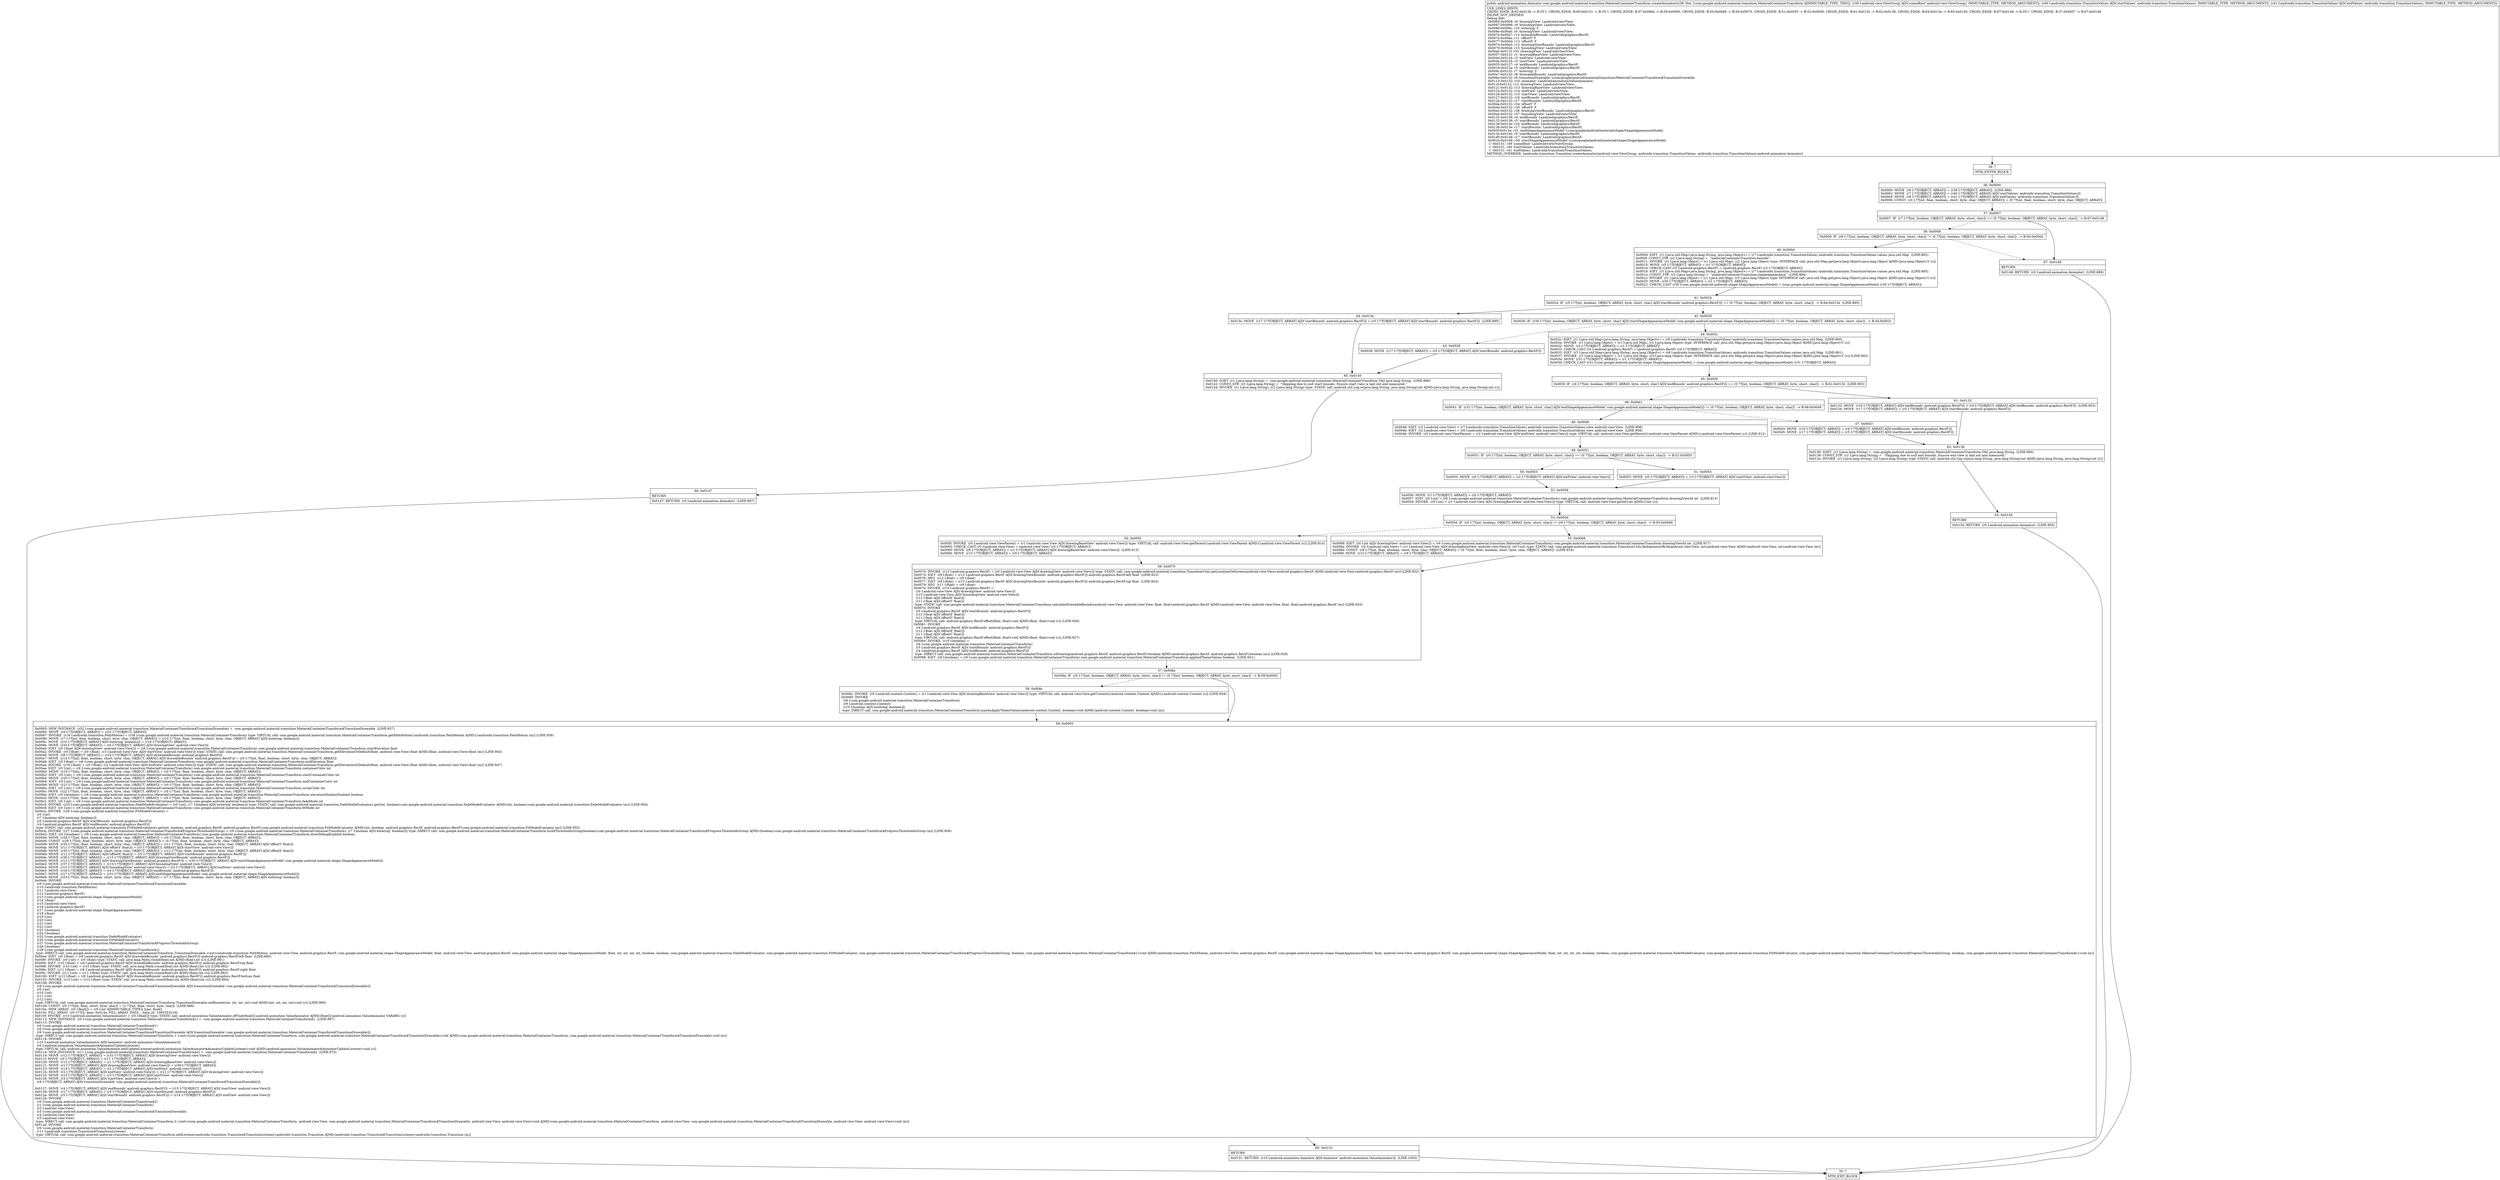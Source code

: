 digraph "CFG forcom.google.android.material.transition.MaterialContainerTransform.createAnimator(Landroid\/view\/ViewGroup;Landroidx\/transition\/TransitionValues;Landroidx\/transition\/TransitionValues;)Landroid\/animation\/Animator;" {
Node_34 [shape=record,label="{34\:\ ?|MTH_ENTER_BLOCK\l}"];
Node_36 [shape=record,label="{36\:\ 0x0000|0x0000: MOVE  (r6 I:??[OBJECT, ARRAY]) = (r38 I:??[OBJECT, ARRAY])  (LINE:888)\l0x0002: MOVE  (r7 I:??[OBJECT, ARRAY]) = (r40 I:??[OBJECT, ARRAY] A[D('startValues' androidx.transition.TransitionValues)]) \l0x0004: MOVE  (r8 I:??[OBJECT, ARRAY]) = (r41 I:??[OBJECT, ARRAY] A[D('endValues' androidx.transition.TransitionValues)]) \l0x0006: CONST  (r0 I:??[int, float, boolean, short, byte, char, OBJECT, ARRAY]) = (0 ??[int, float, boolean, short, byte, char, OBJECT, ARRAY]) \l}"];
Node_37 [shape=record,label="{37\:\ 0x0007|0x0007: IF  (r7 I:??[int, boolean, OBJECT, ARRAY, byte, short, char]) == (0 ??[int, boolean, OBJECT, ARRAY, byte, short, char])  \-\> B:67:0x0148 \l}"];
Node_38 [shape=record,label="{38\:\ 0x0009|0x0009: IF  (r8 I:??[int, boolean, OBJECT, ARRAY, byte, short, char]) != (0 ??[int, boolean, OBJECT, ARRAY, byte, short, char])  \-\> B:40:0x000d \l}"];
Node_40 [shape=record,label="{40\:\ 0x000d|0x000d: IGET  (r1 I:java.util.Map\<java.lang.String, java.lang.Object\>) = (r7 I:androidx.transition.TransitionValues) androidx.transition.TransitionValues.values java.util.Map  (LINE:892)\l0x000f: CONST_STR  (r2 I:java.lang.String) =  \"materialContainerTransition:bounds\" \l0x0011: INVOKE  (r1 I:java.lang.Object) = (r1 I:java.util.Map), (r2 I:java.lang.Object) type: INTERFACE call: java.util.Map.get(java.lang.Object):java.lang.Object A[MD:(java.lang.Object):V (c)]\l0x0015: MOVE  (r5 I:??[OBJECT, ARRAY]) = (r1 I:??[OBJECT, ARRAY]) \l0x0016: CHECK_CAST (r5 I:android.graphics.RectF) = (android.graphics.RectF) (r5 I:??[OBJECT, ARRAY]) \l0x0018: IGET  (r1 I:java.util.Map\<java.lang.String, java.lang.Object\>) = (r7 I:androidx.transition.TransitionValues) androidx.transition.TransitionValues.values java.util.Map  (LINE:893)\l0x001a: CONST_STR  (r3 I:java.lang.String) =  \"materialContainerTransition:shapeAppearance\"  (LINE:894)\l0x001c: INVOKE  (r1 I:java.lang.Object) = (r1 I:java.util.Map), (r3 I:java.lang.Object) type: INTERFACE call: java.util.Map.get(java.lang.Object):java.lang.Object A[MD:(java.lang.Object):V (c)]\l0x0020: MOVE  (r30 I:??[OBJECT, ARRAY]) = (r1 I:??[OBJECT, ARRAY]) \l0x0022: CHECK_CAST (r30 I:com.google.android.material.shape.ShapeAppearanceModel) = (com.google.android.material.shape.ShapeAppearanceModel) (r30 I:??[OBJECT, ARRAY]) \l}"];
Node_41 [shape=record,label="{41\:\ 0x0024|0x0024: IF  (r5 I:??[int, boolean, OBJECT, ARRAY, byte, short, char] A[D('startBounds' android.graphics.RectF)]) == (0 ??[int, boolean, OBJECT, ARRAY, byte, short, char])  \-\> B:64:0x013e  (LINE:895)\l}"];
Node_42 [shape=record,label="{42\:\ 0x0026|0x0026: IF  (r30 I:??[int, boolean, OBJECT, ARRAY, byte, short, char] A[D('startShapeAppearanceModel' com.google.android.material.shape.ShapeAppearanceModel)]) != (0 ??[int, boolean, OBJECT, ARRAY, byte, short, char])  \-\> B:44:0x002c \l}"];
Node_43 [shape=record,label="{43\:\ 0x0028|0x0028: MOVE  (r17 I:??[OBJECT, ARRAY]) = (r5 I:??[OBJECT, ARRAY] A[D('startBounds' android.graphics.RectF)]) \l}"];
Node_65 [shape=record,label="{65\:\ 0x0140|0x0140: SGET  (r1 I:java.lang.String) =  com.google.android.material.transition.MaterialContainerTransform.TAG java.lang.String  (LINE:896)\l0x0142: CONST_STR  (r2 I:java.lang.String) =  \"Skipping due to null start bounds. Ensure start view is laid out and measured.\" \l0x0144: INVOKE  (r1 I:java.lang.String), (r2 I:java.lang.String) type: STATIC call: android.util.Log.w(java.lang.String, java.lang.String):int A[MD:(java.lang.String, java.lang.String):int (c)]\l}"];
Node_66 [shape=record,label="{66\:\ 0x0147|RETURN\l|0x0147: RETURN  (r0 I:android.animation.Animator)  (LINE:897)\l}"];
Node_35 [shape=record,label="{35\:\ ?|MTH_EXIT_BLOCK\l}"];
Node_44 [shape=record,label="{44\:\ 0x002c|0x002c: IGET  (r1 I:java.util.Map\<java.lang.String, java.lang.Object\>) = (r8 I:androidx.transition.TransitionValues) androidx.transition.TransitionValues.values java.util.Map  (LINE:900)\l0x002e: INVOKE  (r1 I:java.lang.Object) = (r1 I:java.util.Map), (r2 I:java.lang.Object) type: INTERFACE call: java.util.Map.get(java.lang.Object):java.lang.Object A[MD:(java.lang.Object):V (c)]\l0x0032: MOVE  (r4 I:??[OBJECT, ARRAY]) = (r1 I:??[OBJECT, ARRAY]) \l0x0033: CHECK_CAST (r4 I:android.graphics.RectF) = (android.graphics.RectF) (r4 I:??[OBJECT, ARRAY]) \l0x0035: IGET  (r1 I:java.util.Map\<java.lang.String, java.lang.Object\>) = (r8 I:androidx.transition.TransitionValues) androidx.transition.TransitionValues.values java.util.Map  (LINE:901)\l0x0037: INVOKE  (r1 I:java.lang.Object) = (r1 I:java.util.Map), (r3 I:java.lang.Object) type: INTERFACE call: java.util.Map.get(java.lang.Object):java.lang.Object A[MD:(java.lang.Object):V (c)] (LINE:902)\l0x003b: MOVE  (r31 I:??[OBJECT, ARRAY]) = (r1 I:??[OBJECT, ARRAY]) \l0x003d: CHECK_CAST (r31 I:com.google.android.material.shape.ShapeAppearanceModel) = (com.google.android.material.shape.ShapeAppearanceModel) (r31 I:??[OBJECT, ARRAY]) \l}"];
Node_45 [shape=record,label="{45\:\ 0x003f|0x003f: IF  (r4 I:??[int, boolean, OBJECT, ARRAY, byte, short, char] A[D('endBounds' android.graphics.RectF)]) == (0 ??[int, boolean, OBJECT, ARRAY, byte, short, char])  \-\> B:61:0x0132  (LINE:903)\l}"];
Node_46 [shape=record,label="{46\:\ 0x0041|0x0041: IF  (r31 I:??[int, boolean, OBJECT, ARRAY, byte, short, char] A[D('endShapeAppearanceModel' com.google.android.material.shape.ShapeAppearanceModel)]) != (0 ??[int, boolean, OBJECT, ARRAY, byte, short, char])  \-\> B:48:0x0049 \l}"];
Node_47 [shape=record,label="{47\:\ 0x0043|0x0043: MOVE  (r16 I:??[OBJECT, ARRAY]) = (r4 I:??[OBJECT, ARRAY] A[D('endBounds' android.graphics.RectF)]) \l0x0045: MOVE  (r17 I:??[OBJECT, ARRAY]) = (r5 I:??[OBJECT, ARRAY] A[D('startBounds' android.graphics.RectF)]) \l}"];
Node_62 [shape=record,label="{62\:\ 0x0136|0x0136: SGET  (r1 I:java.lang.String) =  com.google.android.material.transition.MaterialContainerTransform.TAG java.lang.String  (LINE:904)\l0x0138: CONST_STR  (r2 I:java.lang.String) =  \"Skipping due to null end bounds. Ensure end view is laid out and measured.\" \l0x013a: INVOKE  (r1 I:java.lang.String), (r2 I:java.lang.String) type: STATIC call: android.util.Log.w(java.lang.String, java.lang.String):int A[MD:(java.lang.String, java.lang.String):int (c)]\l}"];
Node_63 [shape=record,label="{63\:\ 0x013d|RETURN\l|0x013d: RETURN  (r0 I:android.animation.Animator)  (LINE:905)\l}"];
Node_48 [shape=record,label="{48\:\ 0x0049|0x0049: IGET  (r3 I:android.view.View) = (r7 I:androidx.transition.TransitionValues) androidx.transition.TransitionValues.view android.view.View  (LINE:908)\l0x004b: IGET  (r2 I:android.view.View) = (r8 I:androidx.transition.TransitionValues) androidx.transition.TransitionValues.view android.view.View  (LINE:909)\l0x004d: INVOKE  (r0 I:android.view.ViewParent) = (r2 I:android.view.View A[D('endView' android.view.View)]) type: VIRTUAL call: android.view.View.getParent():android.view.ViewParent A[MD:():android.view.ViewParent (c)] (LINE:912)\l}"];
Node_49 [shape=record,label="{49\:\ 0x0051|0x0051: IF  (r0 I:??[int, boolean, OBJECT, ARRAY, byte, short, char]) == (0 ??[int, boolean, OBJECT, ARRAY, byte, short, char])  \-\> B:51:0x0055 \l}"];
Node_50 [shape=record,label="{50\:\ 0x0053|0x0053: MOVE  (r0 I:??[OBJECT, ARRAY]) = (r2 I:??[OBJECT, ARRAY] A[D('endView' android.view.View)]) \l}"];
Node_52 [shape=record,label="{52\:\ 0x0056|0x0056: MOVE  (r1 I:??[OBJECT, ARRAY]) = (r0 I:??[OBJECT, ARRAY]) \l0x0057: IGET  (r0 I:int) = (r6 I:com.google.android.material.transition.MaterialContainerTransform) com.google.android.material.transition.MaterialContainerTransform.drawingViewId int  (LINE:913)\l0x0059: INVOKE  (r9 I:int) = (r1 I:android.view.View A[D('drawingBaseView' android.view.View)]) type: VIRTUAL call: android.view.View.getId():int A[MD:():int (c)]\l}"];
Node_53 [shape=record,label="{53\:\ 0x005d|0x005d: IF  (r0 I:??[int, boolean, OBJECT, ARRAY, byte, short, char]) != (r9 I:??[int, boolean, OBJECT, ARRAY, byte, short, char])  \-\> B:55:0x0068 \l}"];
Node_54 [shape=record,label="{54\:\ 0x005f|0x005f: INVOKE  (r0 I:android.view.ViewParent) = (r1 I:android.view.View A[D('drawingBaseView' android.view.View)]) type: VIRTUAL call: android.view.View.getParent():android.view.ViewParent A[MD:():android.view.ViewParent (c)] (LINE:914)\l0x0063: CHECK_CAST (r0 I:android.view.View) = (android.view.View) (r0 I:??[OBJECT, ARRAY]) \l0x0065: MOVE  (r9 I:??[OBJECT, ARRAY]) = (r1 I:??[OBJECT, ARRAY] A[D('drawingBaseView' android.view.View)])  (LINE:915)\l0x0066: MOVE  (r15 I:??[OBJECT, ARRAY]) = (r9 I:??[OBJECT, ARRAY]) \l}"];
Node_56 [shape=record,label="{56\:\ 0x0070|0x0070: INVOKE  (r13 I:android.graphics.RectF) = (r0 I:android.view.View A[D('drawingView' android.view.View)]) type: STATIC call: com.google.android.material.transition.TransitionUtils.getLocationOnScreen(android.view.View):android.graphics.RectF A[MD:(android.view.View):android.graphics.RectF (m)] (LINE:922)\l0x0074: IGET  (r9 I:float) = (r13 I:android.graphics.RectF A[D('drawingViewBounds' android.graphics.RectF)]) android.graphics.RectF.left float  (LINE:923)\l0x0076: NEG  (r12 I:float) = (r9 I:float) \l0x0077: IGET  (r9 I:float) = (r13 I:android.graphics.RectF A[D('drawingViewBounds' android.graphics.RectF)]) android.graphics.RectF.top float  (LINE:924)\l0x0079: NEG  (r11 I:float) = (r9 I:float) \l0x007a: INVOKE  (r14 I:android.graphics.RectF) = \l  (r0 I:android.view.View A[D('drawingView' android.view.View)])\l  (r15 I:android.view.View A[D('boundingView' android.view.View)])\l  (r12 I:float A[D('offsetX' float)])\l  (r11 I:float A[D('offsetY' float)])\l type: STATIC call: com.google.android.material.transition.MaterialContainerTransform.calculateDrawableBounds(android.view.View, android.view.View, float, float):android.graphics.RectF A[MD:(android.view.View, android.view.View, float, float):android.graphics.RectF (m)] (LINE:925)\l0x007e: INVOKE  \l  (r5 I:android.graphics.RectF A[D('startBounds' android.graphics.RectF)])\l  (r12 I:float A[D('offsetX' float)])\l  (r11 I:float A[D('offsetY' float)])\l type: VIRTUAL call: android.graphics.RectF.offset(float, float):void A[MD:(float, float):void (c)] (LINE:926)\l0x0081: INVOKE  \l  (r4 I:android.graphics.RectF A[D('endBounds' android.graphics.RectF)])\l  (r12 I:float A[D('offsetX' float)])\l  (r11 I:float A[D('offsetY' float)])\l type: VIRTUAL call: android.graphics.RectF.offset(float, float):void A[MD:(float, float):void (c)] (LINE:927)\l0x0084: INVOKE  (r10 I:boolean) = \l  (r6 I:com.google.android.material.transition.MaterialContainerTransform)\l  (r5 I:android.graphics.RectF A[D('startBounds' android.graphics.RectF)])\l  (r4 I:android.graphics.RectF A[D('endBounds' android.graphics.RectF)])\l type: DIRECT call: com.google.android.material.transition.MaterialContainerTransform.isEntering(android.graphics.RectF, android.graphics.RectF):boolean A[MD:(android.graphics.RectF, android.graphics.RectF):boolean (m)] (LINE:929)\l0x0088: IGET  (r9 I:boolean) = (r6 I:com.google.android.material.transition.MaterialContainerTransform) com.google.android.material.transition.MaterialContainerTransform.appliedThemeValues boolean  (LINE:931)\l}"];
Node_57 [shape=record,label="{57\:\ 0x008a|0x008a: IF  (r9 I:??[int, boolean, OBJECT, ARRAY, byte, short, char]) != (0 ??[int, boolean, OBJECT, ARRAY, byte, short, char])  \-\> B:59:0x0093 \l}"];
Node_58 [shape=record,label="{58\:\ 0x008c|0x008c: INVOKE  (r9 I:android.content.Context) = (r1 I:android.view.View A[D('drawingBaseView' android.view.View)]) type: VIRTUAL call: android.view.View.getContext():android.content.Context A[MD:():android.content.Context (c)] (LINE:934)\l0x0090: INVOKE  \l  (r6 I:com.google.android.material.transition.MaterialContainerTransform)\l  (r9 I:android.content.Context)\l  (r10 I:boolean A[D('entering' boolean)])\l type: DIRECT call: com.google.android.material.transition.MaterialContainerTransform.maybeApplyThemeValues(android.content.Context, boolean):void A[MD:(android.content.Context, boolean):void (m)]\l}"];
Node_59 [shape=record,label="{59\:\ 0x0093|0x0093: NEW_INSTANCE  (r32 I:com.google.android.material.transition.MaterialContainerTransform$TransitionDrawable) =  com.google.android.material.transition.MaterialContainerTransform$TransitionDrawable  (LINE:937)\l0x0095: MOVE  (r9 I:??[OBJECT, ARRAY]) = (r32 I:??[OBJECT, ARRAY]) \l0x0097: INVOKE  (r16 I:androidx.transition.PathMotion) = (r38 I:com.google.android.material.transition.MaterialContainerTransform) type: VIRTUAL call: com.google.android.material.transition.MaterialContainerTransform.getPathMotion():androidx.transition.PathMotion A[MD:():androidx.transition.PathMotion (m)] (LINE:939)\l0x009b: MOVE  (r7 I:??[int, float, boolean, short, byte, char, OBJECT, ARRAY]) = (r10 I:??[int, float, boolean, short, byte, char, OBJECT, ARRAY] A[D('entering' boolean)]) \l0x009c: MOVE  (r10 I:??[OBJECT, ARRAY] A[D('entering' boolean)]) = (r16 I:??[OBJECT, ARRAY]) \l0x009e: MOVE  (r33 I:??[OBJECT, ARRAY]) = (r0 I:??[OBJECT, ARRAY] A[D('drawingView' android.view.View)]) \l0x00a0: IGET  (r0 I:float A[D('drawingView' android.view.View)]) = (r6 I:com.google.android.material.transition.MaterialContainerTransform) com.google.android.material.transition.MaterialContainerTransform.startElevation float \l0x00a2: INVOKE  (r0 I:float) = (r0 I:float), (r3 I:android.view.View A[D('startView' android.view.View)]) type: STATIC call: com.google.android.material.transition.MaterialContainerTransform.getElevationOrDefault(float, android.view.View):float A[MD:(float, android.view.View):float (m)] (LINE:943)\l0x00a6: MOVE  (r8 I:??[OBJECT, ARRAY]) = (r14 I:??[OBJECT, ARRAY] A[D('drawableBounds' android.graphics.RectF)]) \l0x00a7: MOVE  (r14 I:??[int, float, boolean, short, byte, char, OBJECT, ARRAY] A[D('drawableBounds' android.graphics.RectF)]) = (r0 I:??[int, float, boolean, short, byte, char, OBJECT, ARRAY]) \l0x00a8: IGET  (r0 I:float) = (r6 I:com.google.android.material.transition.MaterialContainerTransform) com.google.android.material.transition.MaterialContainerTransform.endElevation float \l0x00aa: INVOKE  (r18 I:float) = (r0 I:float), (r2 I:android.view.View A[D('endView' android.view.View)]) type: STATIC call: com.google.android.material.transition.MaterialContainerTransform.getElevationOrDefault(float, android.view.View):float A[MD:(float, android.view.View):float (m)] (LINE:947)\l0x00ae: IGET  (r0 I:int) = (r6 I:com.google.android.material.transition.MaterialContainerTransform) com.google.android.material.transition.MaterialContainerTransform.containerColor int \l0x00b0: MOVE  (r19 I:??[int, float, boolean, short, byte, char, OBJECT, ARRAY]) = (r0 I:??[int, float, boolean, short, byte, char, OBJECT, ARRAY]) \l0x00b2: IGET  (r0 I:int) = (r6 I:com.google.android.material.transition.MaterialContainerTransform) com.google.android.material.transition.MaterialContainerTransform.startContainerColor int \l0x00b4: MOVE  (r20 I:??[int, float, boolean, short, byte, char, OBJECT, ARRAY]) = (r0 I:??[int, float, boolean, short, byte, char, OBJECT, ARRAY]) \l0x00b6: IGET  (r0 I:int) = (r6 I:com.google.android.material.transition.MaterialContainerTransform) com.google.android.material.transition.MaterialContainerTransform.endContainerColor int \l0x00b8: MOVE  (r21 I:??[int, float, boolean, short, byte, char, OBJECT, ARRAY]) = (r0 I:??[int, float, boolean, short, byte, char, OBJECT, ARRAY]) \l0x00ba: IGET  (r0 I:int) = (r6 I:com.google.android.material.transition.MaterialContainerTransform) com.google.android.material.transition.MaterialContainerTransform.scrimColor int \l0x00bc: MOVE  (r22 I:??[int, float, boolean, short, byte, char, OBJECT, ARRAY]) = (r0 I:??[int, float, boolean, short, byte, char, OBJECT, ARRAY]) \l0x00be: IGET  (r0 I:boolean) = (r6 I:com.google.android.material.transition.MaterialContainerTransform) com.google.android.material.transition.MaterialContainerTransform.elevationShadowEnabled boolean \l0x00c0: MOVE  (r24 I:??[int, float, boolean, short, byte, char, OBJECT, ARRAY]) = (r0 I:??[int, float, boolean, short, byte, char, OBJECT, ARRAY]) \l0x00c2: IGET  (r0 I:int) = (r6 I:com.google.android.material.transition.MaterialContainerTransform) com.google.android.material.transition.MaterialContainerTransform.fadeMode int \l0x00c4: INVOKE  (r25 I:com.google.android.material.transition.FadeModeEvaluator) = (r0 I:int), (r7 I:boolean A[D('entering' boolean)]) type: STATIC call: com.google.android.material.transition.FadeModeEvaluators.get(int, boolean):com.google.android.material.transition.FadeModeEvaluator A[MD:(int, boolean):com.google.android.material.transition.FadeModeEvaluator (m)] (LINE:954)\l0x00c8: IGET  (r0 I:int) = (r6 I:com.google.android.material.transition.MaterialContainerTransform) com.google.android.material.transition.MaterialContainerTransform.fitMode int \l0x00ca: INVOKE  (r26 I:com.google.android.material.transition.FitModeEvaluator) = \l  (r0 I:int)\l  (r7 I:boolean A[D('entering' boolean)])\l  (r5 I:android.graphics.RectF A[D('startBounds' android.graphics.RectF)])\l  (r4 I:android.graphics.RectF A[D('endBounds' android.graphics.RectF)])\l type: STATIC call: com.google.android.material.transition.FitModeEvaluators.get(int, boolean, android.graphics.RectF, android.graphics.RectF):com.google.android.material.transition.FitModeEvaluator A[MD:(int, boolean, android.graphics.RectF, android.graphics.RectF):com.google.android.material.transition.FitModeEvaluator (m)] (LINE:955)\l0x00ce: INVOKE  (r27 I:com.google.android.material.transition.MaterialContainerTransform$ProgressThresholdsGroup) = (r6 I:com.google.android.material.transition.MaterialContainerTransform), (r7 I:boolean A[D('entering' boolean)]) type: DIRECT call: com.google.android.material.transition.MaterialContainerTransform.buildThresholdsGroup(boolean):com.google.android.material.transition.MaterialContainerTransform$ProgressThresholdsGroup A[MD:(boolean):com.google.android.material.transition.MaterialContainerTransform$ProgressThresholdsGroup (m)] (LINE:956)\l0x00d2: IGET  (r0 I:boolean) = (r6 I:com.google.android.material.transition.MaterialContainerTransform) com.google.android.material.transition.MaterialContainerTransform.drawDebugEnabled boolean \l0x00d4: MOVE  (r28 I:??[int, float, boolean, short, byte, char, OBJECT, ARRAY]) = (r0 I:??[int, float, boolean, short, byte, char, OBJECT, ARRAY]) \l0x00d6: CONST  (r29 I:??[int, float, boolean, short, byte, char, OBJECT, ARRAY]) = (0 ??[int, float, boolean, short, byte, char, OBJECT, ARRAY]) \l0x00d8: MOVE  (r34 I:??[int, float, boolean, short, byte, char, OBJECT, ARRAY]) = (r11 I:??[int, float, boolean, short, byte, char, OBJECT, ARRAY] A[D('offsetY' float)]) \l0x00da: MOVE  (r11 I:??[OBJECT, ARRAY] A[D('offsetY' float)]) = (r3 I:??[OBJECT, ARRAY] A[D('startView' android.view.View)]) \l0x00db: MOVE  (r35 I:??[int, float, boolean, short, byte, char, OBJECT, ARRAY]) = (r12 I:??[int, float, boolean, short, byte, char, OBJECT, ARRAY] A[D('offsetX' float)]) \l0x00dd: MOVE  (r12 I:??[OBJECT, ARRAY] A[D('offsetX' float)]) = (r5 I:??[OBJECT, ARRAY] A[D('startBounds' android.graphics.RectF)]) \l0x00de: MOVE  (r36 I:??[OBJECT, ARRAY]) = (r13 I:??[OBJECT, ARRAY] A[D('drawingViewBounds' android.graphics.RectF)]) \l0x00e0: MOVE  (r13 I:??[OBJECT, ARRAY] A[D('drawingViewBounds' android.graphics.RectF)]) = (r30 I:??[OBJECT, ARRAY] A[D('startShapeAppearanceModel' com.google.android.material.shape.ShapeAppearanceModel)]) \l0x00e2: MOVE  (r37 I:??[OBJECT, ARRAY]) = (r15 I:??[OBJECT, ARRAY] A[D('boundingView' android.view.View)]) \l0x00e4: MOVE  (r15 I:??[OBJECT, ARRAY] A[D('boundingView' android.view.View)]) = (r2 I:??[OBJECT, ARRAY] A[D('endView' android.view.View)]) \l0x00e5: MOVE  (r16 I:??[OBJECT, ARRAY]) = (r4 I:??[OBJECT, ARRAY] A[D('endBounds' android.graphics.RectF)]) \l0x00e7: MOVE  (r17 I:??[OBJECT, ARRAY]) = (r31 I:??[OBJECT, ARRAY] A[D('endShapeAppearanceModel' com.google.android.material.shape.ShapeAppearanceModel)]) \l0x00e9: MOVE  (r23 I:??[int, float, boolean, short, byte, char, OBJECT, ARRAY]) = (r7 I:??[int, float, boolean, short, byte, char, OBJECT, ARRAY] A[D('entering' boolean)]) \l0x00eb: INVOKE  \l  (r9 I:com.google.android.material.transition.MaterialContainerTransform$TransitionDrawable)\l  (r10 I:androidx.transition.PathMotion)\l  (r11 I:android.view.View)\l  (r12 I:android.graphics.RectF)\l  (r13 I:com.google.android.material.shape.ShapeAppearanceModel)\l  (r14 I:float)\l  (r15 I:android.view.View)\l  (r16 I:android.graphics.RectF)\l  (r17 I:com.google.android.material.shape.ShapeAppearanceModel)\l  (r18 I:float)\l  (r19 I:int)\l  (r20 I:int)\l  (r21 I:int)\l  (r22 I:int)\l  (r23 I:boolean)\l  (r24 I:boolean)\l  (r25 I:com.google.android.material.transition.FadeModeEvaluator)\l  (r26 I:com.google.android.material.transition.FitModeEvaluator)\l  (r27 I:com.google.android.material.transition.MaterialContainerTransform$ProgressThresholdsGroup)\l  (r28 I:boolean)\l  (r29 I:com.google.android.material.transition.MaterialContainerTransform$1)\l type: DIRECT call: com.google.android.material.transition.MaterialContainerTransform.TransitionDrawable.\<init\>(androidx.transition.PathMotion, android.view.View, android.graphics.RectF, com.google.android.material.shape.ShapeAppearanceModel, float, android.view.View, android.graphics.RectF, com.google.android.material.shape.ShapeAppearanceModel, float, int, int, int, int, boolean, boolean, com.google.android.material.transition.FadeModeEvaluator, com.google.android.material.transition.FitModeEvaluator, com.google.android.material.transition.MaterialContainerTransform$ProgressThresholdsGroup, boolean, com.google.android.material.transition.MaterialContainerTransform$1):void A[MD:(androidx.transition.PathMotion, android.view.View, android.graphics.RectF, com.google.android.material.shape.ShapeAppearanceModel, float, android.view.View, android.graphics.RectF, com.google.android.material.shape.ShapeAppearanceModel, float, int, int, int, int, boolean, boolean, com.google.android.material.transition.FadeModeEvaluator, com.google.android.material.transition.FitModeEvaluator, com.google.android.material.transition.MaterialContainerTransform$ProgressThresholdsGroup, boolean, com.google.android.material.transition.MaterialContainerTransform$1):void (m)]\l0x00ee: IGET  (r0 I:float) = (r8 I:android.graphics.RectF A[D('drawableBounds' android.graphics.RectF)]) android.graphics.RectF.left float  (LINE:960)\l0x00f0: INVOKE  (r0 I:int) = (r0 I:float) type: STATIC call: java.lang.Math.round(float):int A[MD:(float):int (c)] (LINE:961)\l0x00f4: IGET  (r10 I:float) = (r8 I:android.graphics.RectF A[D('drawableBounds' android.graphics.RectF)]) android.graphics.RectF.top float \l0x00f6: INVOKE  (r10 I:int) = (r10 I:float) type: STATIC call: java.lang.Math.round(float):int A[MD:(float):int (c)] (LINE:962)\l0x00fa: IGET  (r11 I:float) = (r8 I:android.graphics.RectF A[D('drawableBounds' android.graphics.RectF)]) android.graphics.RectF.right float \l0x00fc: INVOKE  (r11 I:int) = (r11 I:float) type: STATIC call: java.lang.Math.round(float):int A[MD:(float):int (c)] (LINE:963)\l0x0100: IGET  (r12 I:float) = (r8 I:android.graphics.RectF A[D('drawableBounds' android.graphics.RectF)]) android.graphics.RectF.bottom float \l0x0102: INVOKE  (r12 I:int) = (r12 I:float) type: STATIC call: java.lang.Math.round(float):int A[MD:(float):int (c)] (LINE:964)\l0x0106: INVOKE  \l  (r9 I:com.google.android.material.transition.MaterialContainerTransform$TransitionDrawable A[D('transitionDrawable' com.google.android.material.transition.MaterialContainerTransform$TransitionDrawable)])\l  (r0 I:int)\l  (r10 I:int)\l  (r11 I:int)\l  (r12 I:int)\l type: VIRTUAL call: com.google.android.material.transition.MaterialContainerTransform.TransitionDrawable.setBounds(int, int, int, int):void A[MD:(int, int, int, int):void (c)] (LINE:960)\l0x0109: CONST  (r0 I:??[int, float, short, byte, char]) = (2 ??[int, float, short, byte, char])  (LINE:966)\l0x010a: NEW_ARRAY  (r0 I:float[]) = (r0 I:int A[IMMUTABLE_TYPE]) type: float[] \l0x010c: FILL_ARRAY  (r0 I:??[]), data: 0x014a: FILL_ARRAY_DATA  , data: [0, 1065353216] \l0x010f: INVOKE  (r10 I:android.animation.ValueAnimator) = (r0 I:float[]) type: STATIC call: android.animation.ValueAnimator.ofFloat(float[]):android.animation.ValueAnimator A[MD:(float[]):android.animation.ValueAnimator VARARG (c)]\l0x0113: NEW_INSTANCE  (r0 I:com.google.android.material.transition.MaterialContainerTransform$1) =  com.google.android.material.transition.MaterialContainerTransform$1  (LINE:967)\l0x0115: INVOKE  \l  (r0 I:com.google.android.material.transition.MaterialContainerTransform$1)\l  (r6 I:com.google.android.material.transition.MaterialContainerTransform)\l  (r9 I:com.google.android.material.transition.MaterialContainerTransform$TransitionDrawable A[D('transitionDrawable' com.google.android.material.transition.MaterialContainerTransform$TransitionDrawable)])\l type: DIRECT call: com.google.android.material.transition.MaterialContainerTransform.1.\<init\>(com.google.android.material.transition.MaterialContainerTransform, com.google.android.material.transition.MaterialContainerTransform$TransitionDrawable):void A[MD:(com.google.android.material.transition.MaterialContainerTransform, com.google.android.material.transition.MaterialContainerTransform$TransitionDrawable):void (m)]\l0x0118: INVOKE  \l  (r10 I:android.animation.ValueAnimator A[D('animator' android.animation.ValueAnimator)])\l  (r0 I:android.animation.ValueAnimator$AnimatorUpdateListener)\l type: VIRTUAL call: android.animation.ValueAnimator.addUpdateListener(android.animation.ValueAnimator$AnimatorUpdateListener):void A[MD:(android.animation.ValueAnimator$AnimatorUpdateListener):void (c)]\l0x011b: NEW_INSTANCE  (r11 I:com.google.android.material.transition.MaterialContainerTransform$2) =  com.google.android.material.transition.MaterialContainerTransform$2  (LINE:975)\l0x011d: MOVE  (r12 I:??[OBJECT, ARRAY]) = (r33 I:??[OBJECT, ARRAY] A[D('drawingView' android.view.View)]) \l0x011f: MOVE  (r0 I:??[OBJECT, ARRAY]) = (r11 I:??[OBJECT, ARRAY]) \l0x0120: MOVE  (r13 I:??[OBJECT, ARRAY]) = (r1 I:??[OBJECT, ARRAY] A[D('drawingBaseView' android.view.View)]) \l0x0121: MOVE  (r1 I:??[OBJECT, ARRAY] A[D('drawingBaseView' android.view.View)]) = (r38 I:??[OBJECT, ARRAY]) \l0x0123: MOVE  (r14 I:??[OBJECT, ARRAY]) = (r2 I:??[OBJECT, ARRAY] A[D('endView' android.view.View)]) \l0x0124: MOVE  (r2 I:??[OBJECT, ARRAY] A[D('endView' android.view.View)]) = (r12 I:??[OBJECT, ARRAY] A[D('drawingView' android.view.View)]) \l0x0125: MOVE  (r15 I:??[OBJECT, ARRAY]) = (r3 I:??[OBJECT, ARRAY] A[D('startView' android.view.View)]) \l0x0126: MOVE  (r3 I:??[OBJECT, ARRAY] A[D('startView' android.view.View)]) = \l  (r9 I:??[OBJECT, ARRAY] A[D('transitionDrawable' com.google.android.material.transition.MaterialContainerTransform$TransitionDrawable)])\l \l0x0127: MOVE  (r4 I:??[OBJECT, ARRAY] A[D('endBounds' android.graphics.RectF)]) = (r15 I:??[OBJECT, ARRAY] A[D('startView' android.view.View)]) \l0x0128: MOVE  (r17 I:??[OBJECT, ARRAY]) = (r5 I:??[OBJECT, ARRAY] A[D('startBounds' android.graphics.RectF)]) \l0x012a: MOVE  (r5 I:??[OBJECT, ARRAY] A[D('startBounds' android.graphics.RectF)]) = (r14 I:??[OBJECT, ARRAY] A[D('endView' android.view.View)]) \l0x012b: INVOKE  \l  (r0 I:com.google.android.material.transition.MaterialContainerTransform$2)\l  (r1 I:com.google.android.material.transition.MaterialContainerTransform)\l  (r2 I:android.view.View)\l  (r3 I:com.google.android.material.transition.MaterialContainerTransform$TransitionDrawable)\l  (r4 I:android.view.View)\l  (r5 I:android.view.View)\l type: DIRECT call: com.google.android.material.transition.MaterialContainerTransform.2.\<init\>(com.google.android.material.transition.MaterialContainerTransform, android.view.View, com.google.android.material.transition.MaterialContainerTransform$TransitionDrawable, android.view.View, android.view.View):void A[MD:(com.google.android.material.transition.MaterialContainerTransform, android.view.View, com.google.android.material.transition.MaterialContainerTransform$TransitionDrawable, android.view.View, android.view.View):void (m)]\l0x012e: INVOKE  \l  (r6 I:com.google.android.material.transition.MaterialContainerTransform)\l  (r11 I:androidx.transition.Transition$TransitionListener)\l type: VIRTUAL call: com.google.android.material.transition.MaterialContainerTransform.addListener(androidx.transition.Transition$TransitionListener):androidx.transition.Transition A[MD:(androidx.transition.Transition$TransitionListener):androidx.transition.Transition (m)]\l}"];
Node_60 [shape=record,label="{60\:\ 0x0131|RETURN\l|0x0131: RETURN  (r10 I:android.animation.Animator A[D('animator' android.animation.ValueAnimator)])  (LINE:1003)\l}"];
Node_55 [shape=record,label="{55\:\ 0x0068|0x0068: IGET  (r0 I:int A[D('drawingView' android.view.View)]) = (r6 I:com.google.android.material.transition.MaterialContainerTransform) com.google.android.material.transition.MaterialContainerTransform.drawingViewId int  (LINE:917)\l0x006a: INVOKE  (r0 I:android.view.View) = (r1 I:android.view.View A[D('drawingBaseView' android.view.View)]), (r0 I:int) type: STATIC call: com.google.android.material.transition.TransitionUtils.findAncestorById(android.view.View, int):android.view.View A[MD:(android.view.View, int):android.view.View (m)]\l0x006e: CONST  (r9 I:??[int, float, boolean, short, byte, char, OBJECT, ARRAY]) = (0 ??[int, float, boolean, short, byte, char, OBJECT, ARRAY])  (LINE:918)\l0x006f: MOVE  (r15 I:??[OBJECT, ARRAY]) = (r9 I:??[OBJECT, ARRAY]) \l}"];
Node_51 [shape=record,label="{51\:\ 0x0055|0x0055: MOVE  (r0 I:??[OBJECT, ARRAY]) = (r3 I:??[OBJECT, ARRAY] A[D('startView' android.view.View)]) \l}"];
Node_61 [shape=record,label="{61\:\ 0x0132|0x0132: MOVE  (r16 I:??[OBJECT, ARRAY] A[D('endBounds' android.graphics.RectF)]) = (r4 I:??[OBJECT, ARRAY] A[D('endBounds' android.graphics.RectF)])  (LINE:903)\l0x0134: MOVE  (r17 I:??[OBJECT, ARRAY]) = (r5 I:??[OBJECT, ARRAY] A[D('startBounds' android.graphics.RectF)]) \l}"];
Node_64 [shape=record,label="{64\:\ 0x013e|0x013e: MOVE  (r17 I:??[OBJECT, ARRAY] A[D('startBounds' android.graphics.RectF)]) = (r5 I:??[OBJECT, ARRAY] A[D('startBounds' android.graphics.RectF)])  (LINE:895)\l}"];
Node_67 [shape=record,label="{67\:\ 0x0148|RETURN\l|0x0148: RETURN  (r0 I:android.animation.Animator)  (LINE:889)\l}"];
MethodNode[shape=record,label="{public android.animation.Animator com.google.android.material.transition.MaterialContainerTransform.createAnimator((r38 'this' I:com.google.android.material.transition.MaterialContainerTransform A[IMMUTABLE_TYPE, THIS]), (r39 I:android.view.ViewGroup A[D('sceneRoot' android.view.ViewGroup), IMMUTABLE_TYPE, METHOD_ARGUMENT]), (r40 I:androidx.transition.TransitionValues A[D('startValues' androidx.transition.TransitionValues), IMMUTABLE_TYPE, METHOD_ARGUMENT]), (r41 I:androidx.transition.TransitionValues A[D('endValues' androidx.transition.TransitionValues), IMMUTABLE_TYPE, METHOD_ARGUMENT]))  | USE_LINES_HINTS\lCROSS_EDGE: B:63:0x013d \-\> B:35:?, CROSS_EDGE: B:60:0x0131 \-\> B:35:?, CROSS_EDGE: B:57:0x008a \-\> B:59:0x0093, CROSS_EDGE: B:55:0x0068 \-\> B:56:0x0070, CROSS_EDGE: B:51:0x0055 \-\> B:52:0x0056, CROSS_EDGE: B:61:0x0132 \-\> B:62:0x0136, CROSS_EDGE: B:64:0x013e \-\> B:65:0x0140, CROSS_EDGE: B:67:0x0148 \-\> B:35:?, CROSS_EDGE: B:37:0x0007 \-\> B:67:0x0148\lINLINE_NOT_NEEDED\lDebug Info:\l  0x0065\-0x0068: r0 'drawingView' Landroid\/view\/View;\l  0x0067\-0x0068: r9 'boundingView' Landroid\/view\/View;\l  0x0088\-0x009c: r10 'entering' Z\l  0x006e\-0x00a0: r0 'drawingView' Landroid\/view\/View;\l  0x007e\-0x00a7: r14 'drawableBounds' Landroid\/graphics\/RectF;\l  0x007a\-0x00da: r11 'offsetY' F\l  0x0077\-0x00dd: r12 'offsetX' F\l  0x0074\-0x00e0: r13 'drawingViewBounds' Landroid\/graphics\/RectF;\l  0x0070\-0x00e4: r15 'boundingView' Landroid\/view\/View;\l  0x00a0\-0x011f: r33 'drawingView' Landroid\/view\/View;\l  0x0057\-0x0121: r1 'drawingBaseView' Landroid\/view\/View;\l  0x004d\-0x0124: r2 'endView' Landroid\/view\/View;\l  0x004b\-0x0126: r3 'startView' Landroid\/view\/View;\l  0x0035\-0x0127: r4 'endBounds' Landroid\/graphics\/RectF;\l  0x0018\-0x012a: r5 'startBounds' Landroid\/graphics\/RectF;\l  0x009c\-0x0132: r7 'entering' Z\l  0x00a7\-0x0132: r8 'drawableBounds' Landroid\/graphics\/RectF;\l  0x00ee\-0x0132: r9 'transitionDrawable' Lcom\/google\/android\/material\/transition\/MaterialContainerTransform$TransitionDrawable;\l  0x0113\-0x0132: r10 'animator' Landroid\/animation\/ValueAnimator;\l  0x011f\-0x0132: r12 'drawingView' Landroid\/view\/View;\l  0x0121\-0x0132: r13 'drawingBaseView' Landroid\/view\/View;\l  0x0124\-0x0132: r14 'endView' Landroid\/view\/View;\l  0x0126\-0x0132: r15 'startView' Landroid\/view\/View;\l  0x0127\-0x0132: r16 'endBounds' Landroid\/graphics\/RectF;\l  0x012a\-0x0132: r17 'startBounds' Landroid\/graphics\/RectF;\l  0x00da\-0x0132: r34 'offsetY' F\l  0x00dd\-0x0132: r35 'offsetX' F\l  0x00e0\-0x0132: r36 'drawingViewBounds' Landroid\/graphics\/RectF;\l  0x00e4\-0x0132: r37 'boundingView' Landroid\/view\/View;\l  0x0132\-0x0136: r4 'endBounds' Landroid\/graphics\/RectF;\l  0x0132\-0x0136: r5 'startBounds' Landroid\/graphics\/RectF;\l  0x0136\-0x013e: r16 'endBounds' Landroid\/graphics\/RectF;\l  0x0136\-0x013e: r17 'startBounds' Landroid\/graphics\/RectF;\l  0x003f\-0x013e: r31 'endShapeAppearanceModel' Lcom\/google\/android\/material\/shape\/ShapeAppearanceModel;\l  0x013e\-0x0140: r5 'startBounds' Landroid\/graphics\/RectF;\l  0x0140\-0x0148: r17 'startBounds' Landroid\/graphics\/RectF;\l  0x0024\-0x0148: r30 'startShapeAppearanceModel' Lcom\/google\/android\/material\/shape\/ShapeAppearanceModel;\l  \-1 \-0x0151: r39 'sceneRoot' Landroid\/view\/ViewGroup;\l  \-1 \-0x0151: r40 'startValues' Landroidx\/transition\/TransitionValues;\l  \-1 \-0x0151: r41 'endValues' Landroidx\/transition\/TransitionValues;\lMETHOD_OVERRIDE: [androidx.transition.Transition.createAnimator(android.view.ViewGroup, androidx.transition.TransitionValues, androidx.transition.TransitionValues):android.animation.Animator]\l}"];
MethodNode -> Node_34;Node_34 -> Node_36;
Node_36 -> Node_37;
Node_37 -> Node_38[style=dashed];
Node_37 -> Node_67;
Node_38 -> Node_40;
Node_38 -> Node_67[style=dashed];
Node_40 -> Node_41;
Node_41 -> Node_42[style=dashed];
Node_41 -> Node_64;
Node_42 -> Node_43[style=dashed];
Node_42 -> Node_44;
Node_43 -> Node_65;
Node_65 -> Node_66;
Node_66 -> Node_35;
Node_44 -> Node_45;
Node_45 -> Node_46[style=dashed];
Node_45 -> Node_61;
Node_46 -> Node_47[style=dashed];
Node_46 -> Node_48;
Node_47 -> Node_62;
Node_62 -> Node_63;
Node_63 -> Node_35;
Node_48 -> Node_49;
Node_49 -> Node_50[style=dashed];
Node_49 -> Node_51;
Node_50 -> Node_52;
Node_52 -> Node_53;
Node_53 -> Node_54[style=dashed];
Node_53 -> Node_55;
Node_54 -> Node_56;
Node_56 -> Node_57;
Node_57 -> Node_58[style=dashed];
Node_57 -> Node_59;
Node_58 -> Node_59;
Node_59 -> Node_60;
Node_60 -> Node_35;
Node_55 -> Node_56;
Node_51 -> Node_52;
Node_61 -> Node_62;
Node_64 -> Node_65;
Node_67 -> Node_35;
}

